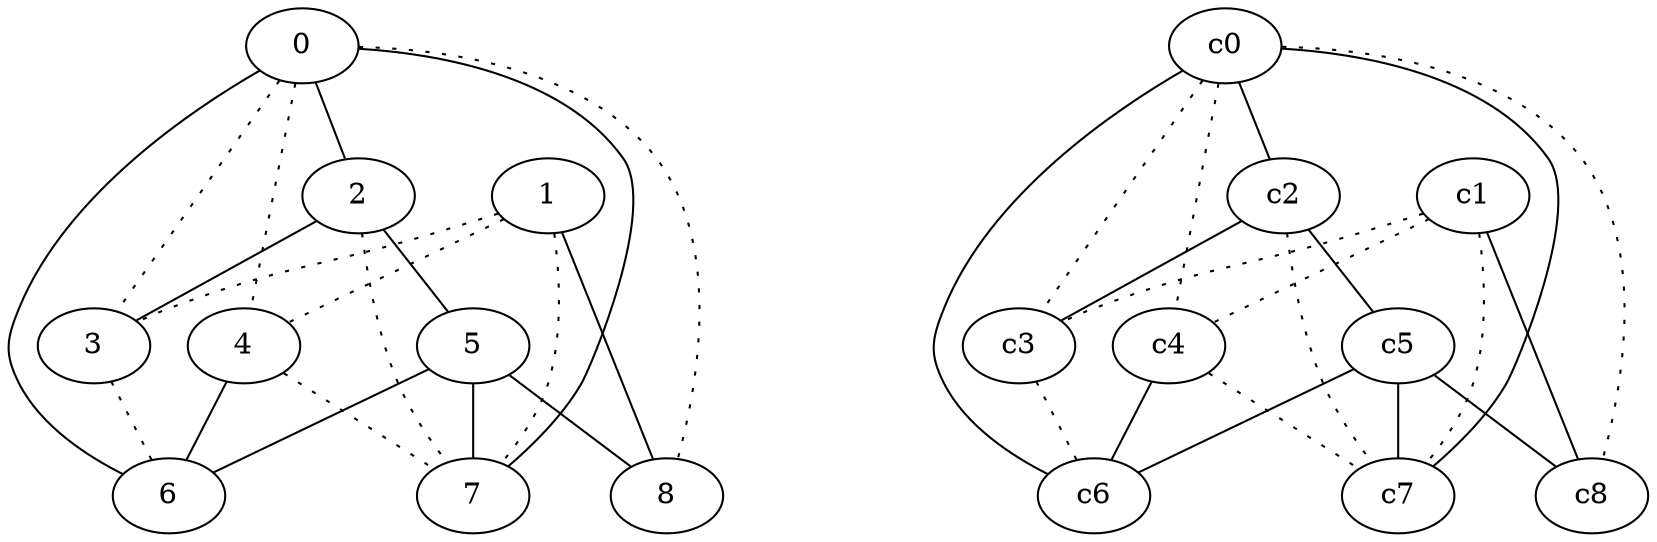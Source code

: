 graph {
a0[label=0];
a1[label=1];
a2[label=2];
a3[label=3];
a4[label=4];
a5[label=5];
a6[label=6];
a7[label=7];
a8[label=8];
a0 -- a2;
a0 -- a3 [style=dotted];
a0 -- a4 [style=dotted];
a0 -- a6;
a0 -- a7;
a0 -- a8 [style=dotted];
a1 -- a3 [style=dotted];
a1 -- a4 [style=dotted];
a1 -- a7 [style=dotted];
a1 -- a8;
a2 -- a3;
a2 -- a5;
a2 -- a7 [style=dotted];
a3 -- a6 [style=dotted];
a4 -- a6;
a4 -- a7 [style=dotted];
a5 -- a6;
a5 -- a7;
a5 -- a8;
c0 -- c2;
c0 -- c3 [style=dotted];
c0 -- c4 [style=dotted];
c0 -- c6;
c0 -- c7;
c0 -- c8 [style=dotted];
c1 -- c3 [style=dotted];
c1 -- c4 [style=dotted];
c1 -- c7 [style=dotted];
c1 -- c8;
c2 -- c3;
c2 -- c5;
c2 -- c7 [style=dotted];
c3 -- c6 [style=dotted];
c4 -- c6;
c4 -- c7 [style=dotted];
c5 -- c6;
c5 -- c7;
c5 -- c8;
}
